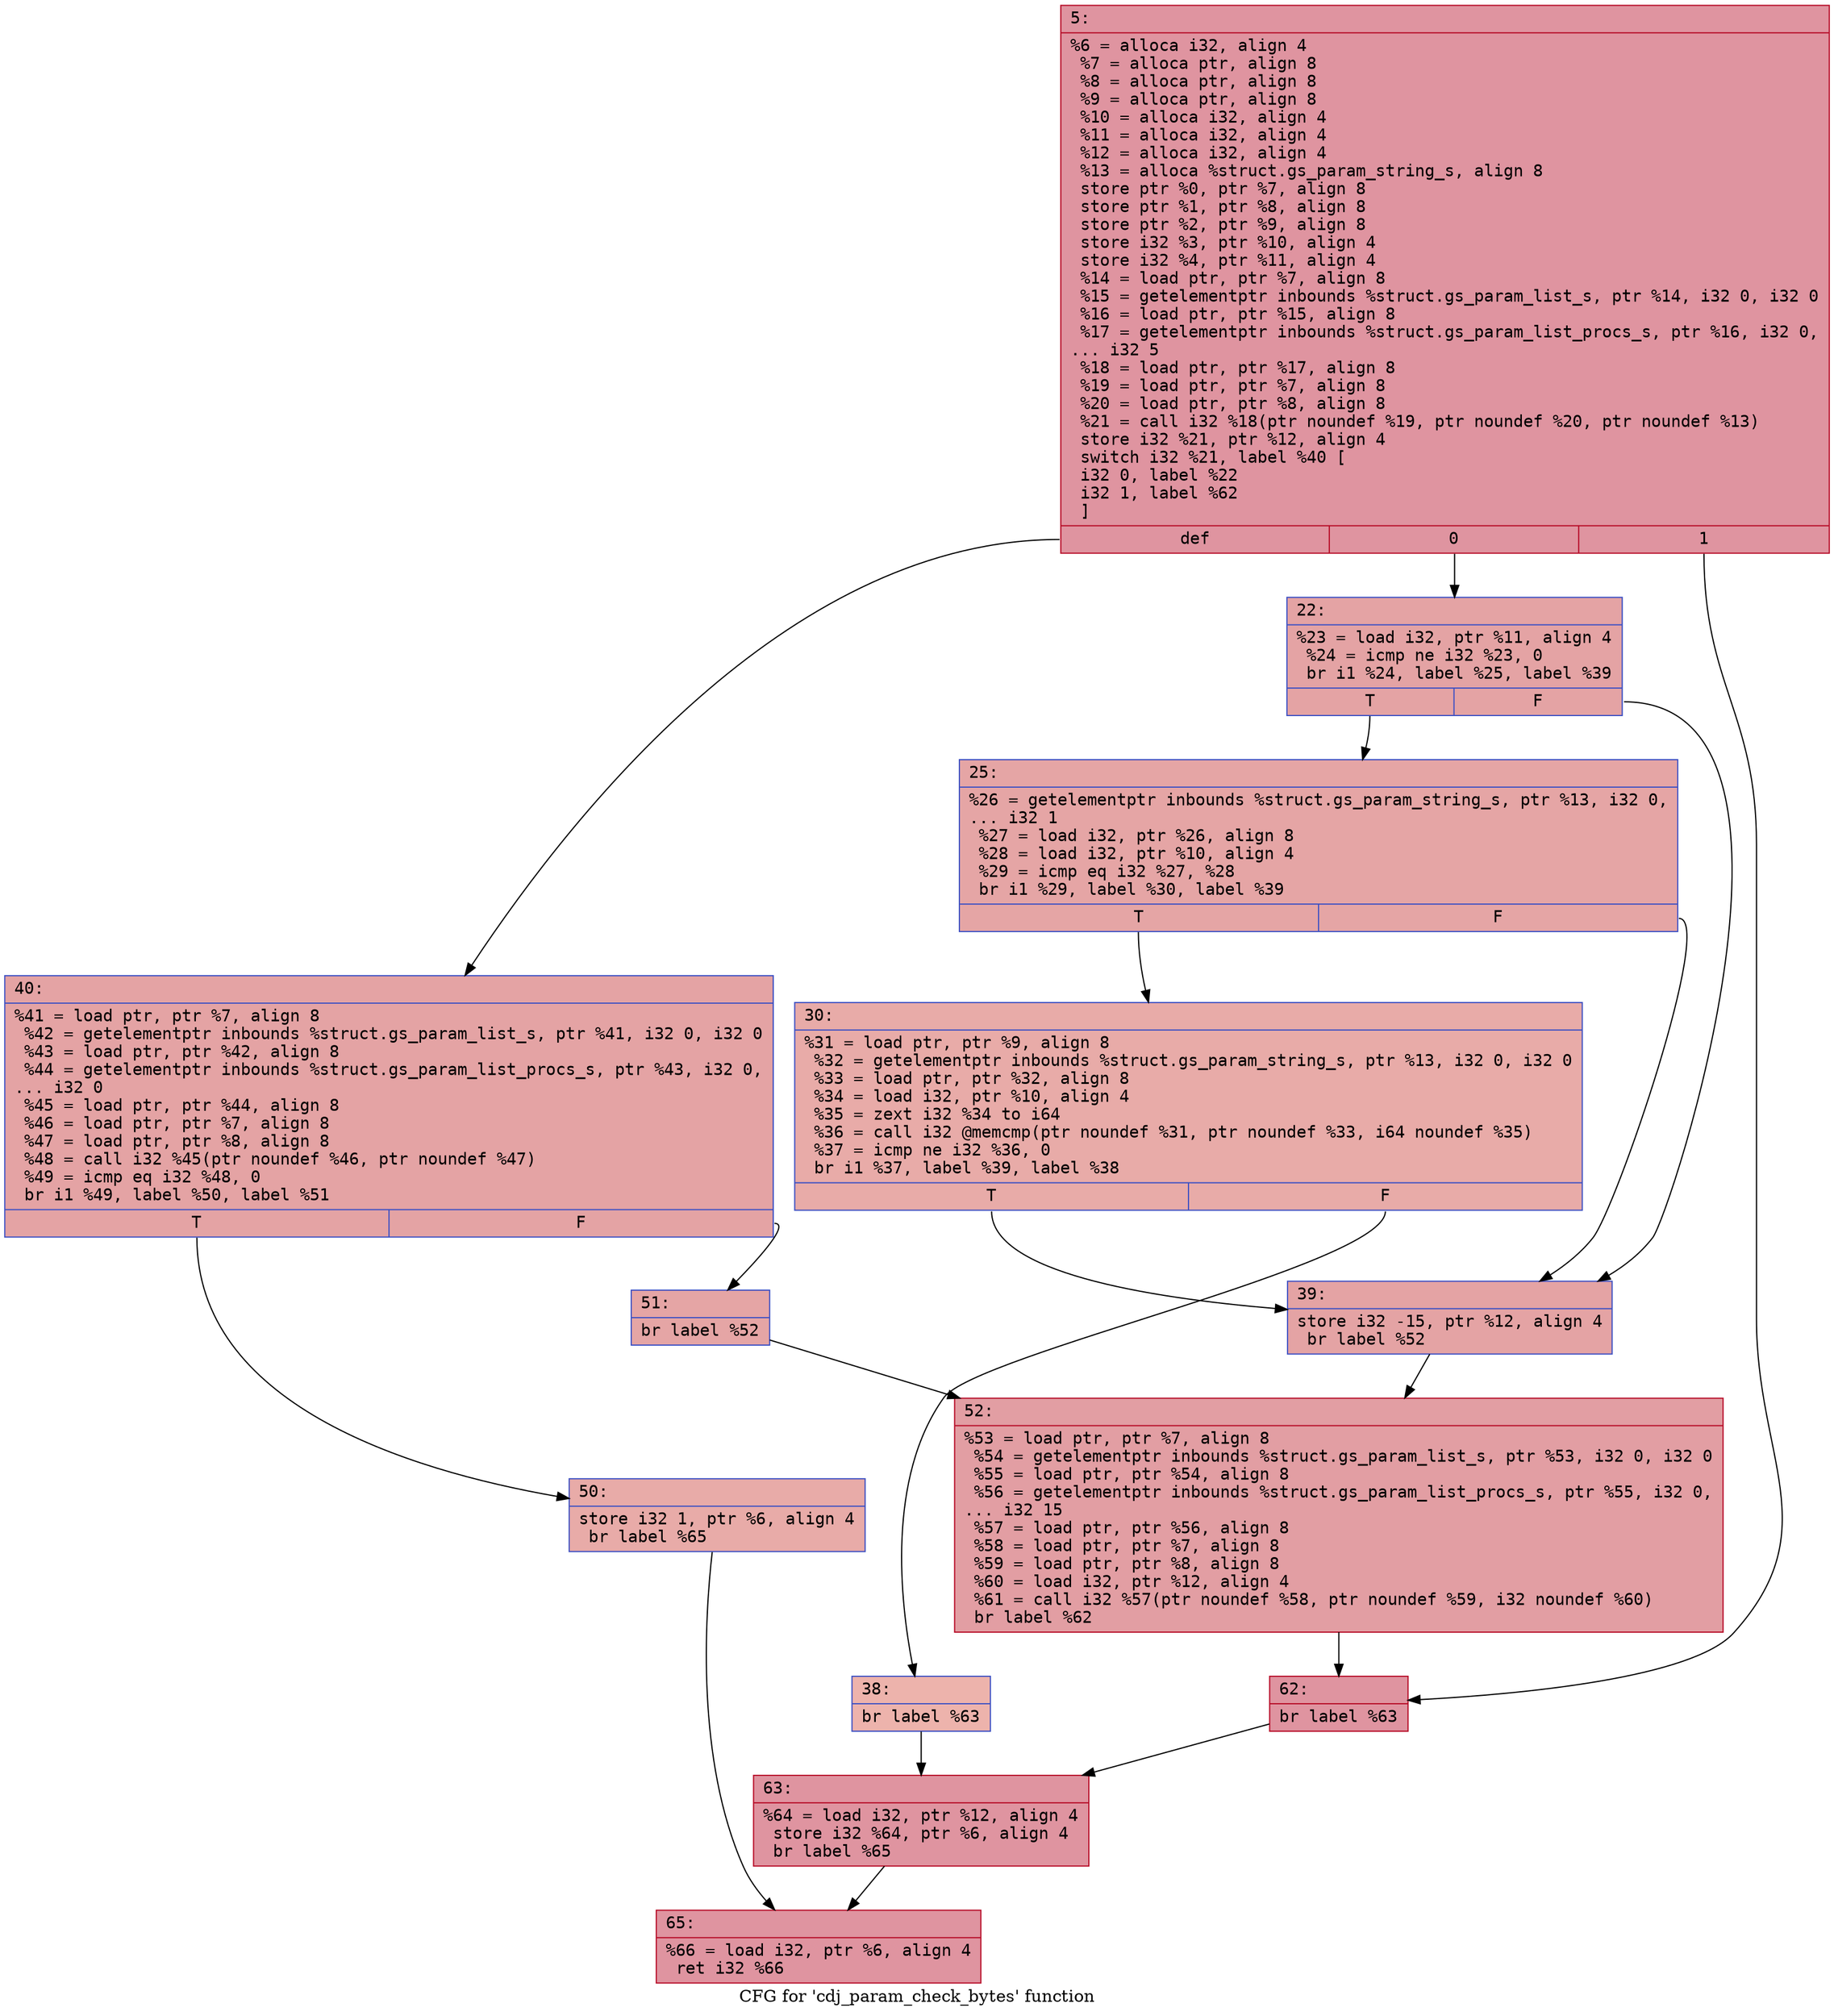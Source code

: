 digraph "CFG for 'cdj_param_check_bytes' function" {
	label="CFG for 'cdj_param_check_bytes' function";

	Node0x60000151f660 [shape=record,color="#b70d28ff", style=filled, fillcolor="#b70d2870" fontname="Courier",label="{5:\l|  %6 = alloca i32, align 4\l  %7 = alloca ptr, align 8\l  %8 = alloca ptr, align 8\l  %9 = alloca ptr, align 8\l  %10 = alloca i32, align 4\l  %11 = alloca i32, align 4\l  %12 = alloca i32, align 4\l  %13 = alloca %struct.gs_param_string_s, align 8\l  store ptr %0, ptr %7, align 8\l  store ptr %1, ptr %8, align 8\l  store ptr %2, ptr %9, align 8\l  store i32 %3, ptr %10, align 4\l  store i32 %4, ptr %11, align 4\l  %14 = load ptr, ptr %7, align 8\l  %15 = getelementptr inbounds %struct.gs_param_list_s, ptr %14, i32 0, i32 0\l  %16 = load ptr, ptr %15, align 8\l  %17 = getelementptr inbounds %struct.gs_param_list_procs_s, ptr %16, i32 0,\l... i32 5\l  %18 = load ptr, ptr %17, align 8\l  %19 = load ptr, ptr %7, align 8\l  %20 = load ptr, ptr %8, align 8\l  %21 = call i32 %18(ptr noundef %19, ptr noundef %20, ptr noundef %13)\l  store i32 %21, ptr %12, align 4\l  switch i32 %21, label %40 [\l    i32 0, label %22\l    i32 1, label %62\l  ]\l|{<s0>def|<s1>0|<s2>1}}"];
	Node0x60000151f660:s0 -> Node0x60000151f840[tooltip="5 -> 40\nProbability 33.33%" ];
	Node0x60000151f660:s1 -> Node0x60000151f6b0[tooltip="5 -> 22\nProbability 33.33%" ];
	Node0x60000151f660:s2 -> Node0x60000151f980[tooltip="5 -> 62\nProbability 33.33%" ];
	Node0x60000151f6b0 [shape=record,color="#3d50c3ff", style=filled, fillcolor="#c32e3170" fontname="Courier",label="{22:\l|  %23 = load i32, ptr %11, align 4\l  %24 = icmp ne i32 %23, 0\l  br i1 %24, label %25, label %39\l|{<s0>T|<s1>F}}"];
	Node0x60000151f6b0:s0 -> Node0x60000151f700[tooltip="22 -> 25\nProbability 62.50%" ];
	Node0x60000151f6b0:s1 -> Node0x60000151f7f0[tooltip="22 -> 39\nProbability 37.50%" ];
	Node0x60000151f700 [shape=record,color="#3d50c3ff", style=filled, fillcolor="#c5333470" fontname="Courier",label="{25:\l|  %26 = getelementptr inbounds %struct.gs_param_string_s, ptr %13, i32 0,\l... i32 1\l  %27 = load i32, ptr %26, align 8\l  %28 = load i32, ptr %10, align 4\l  %29 = icmp eq i32 %27, %28\l  br i1 %29, label %30, label %39\l|{<s0>T|<s1>F}}"];
	Node0x60000151f700:s0 -> Node0x60000151f750[tooltip="25 -> 30\nProbability 50.00%" ];
	Node0x60000151f700:s1 -> Node0x60000151f7f0[tooltip="25 -> 39\nProbability 50.00%" ];
	Node0x60000151f750 [shape=record,color="#3d50c3ff", style=filled, fillcolor="#cc403a70" fontname="Courier",label="{30:\l|  %31 = load ptr, ptr %9, align 8\l  %32 = getelementptr inbounds %struct.gs_param_string_s, ptr %13, i32 0, i32 0\l  %33 = load ptr, ptr %32, align 8\l  %34 = load i32, ptr %10, align 4\l  %35 = zext i32 %34 to i64\l  %36 = call i32 @memcmp(ptr noundef %31, ptr noundef %33, i64 noundef %35)\l  %37 = icmp ne i32 %36, 0\l  br i1 %37, label %39, label %38\l|{<s0>T|<s1>F}}"];
	Node0x60000151f750:s0 -> Node0x60000151f7f0[tooltip="30 -> 39\nProbability 62.50%" ];
	Node0x60000151f750:s1 -> Node0x60000151f7a0[tooltip="30 -> 38\nProbability 37.50%" ];
	Node0x60000151f7a0 [shape=record,color="#3d50c3ff", style=filled, fillcolor="#d6524470" fontname="Courier",label="{38:\l|  br label %63\l}"];
	Node0x60000151f7a0 -> Node0x60000151f9d0[tooltip="38 -> 63\nProbability 100.00%" ];
	Node0x60000151f7f0 [shape=record,color="#3d50c3ff", style=filled, fillcolor="#c32e3170" fontname="Courier",label="{39:\l|  store i32 -15, ptr %12, align 4\l  br label %52\l}"];
	Node0x60000151f7f0 -> Node0x60000151f930[tooltip="39 -> 52\nProbability 100.00%" ];
	Node0x60000151f840 [shape=record,color="#3d50c3ff", style=filled, fillcolor="#c32e3170" fontname="Courier",label="{40:\l|  %41 = load ptr, ptr %7, align 8\l  %42 = getelementptr inbounds %struct.gs_param_list_s, ptr %41, i32 0, i32 0\l  %43 = load ptr, ptr %42, align 8\l  %44 = getelementptr inbounds %struct.gs_param_list_procs_s, ptr %43, i32 0,\l... i32 0\l  %45 = load ptr, ptr %44, align 8\l  %46 = load ptr, ptr %7, align 8\l  %47 = load ptr, ptr %8, align 8\l  %48 = call i32 %45(ptr noundef %46, ptr noundef %47)\l  %49 = icmp eq i32 %48, 0\l  br i1 %49, label %50, label %51\l|{<s0>T|<s1>F}}"];
	Node0x60000151f840:s0 -> Node0x60000151f890[tooltip="40 -> 50\nProbability 37.50%" ];
	Node0x60000151f840:s1 -> Node0x60000151f8e0[tooltip="40 -> 51\nProbability 62.50%" ];
	Node0x60000151f890 [shape=record,color="#3d50c3ff", style=filled, fillcolor="#cc403a70" fontname="Courier",label="{50:\l|  store i32 1, ptr %6, align 4\l  br label %65\l}"];
	Node0x60000151f890 -> Node0x60000151fa20[tooltip="50 -> 65\nProbability 100.00%" ];
	Node0x60000151f8e0 [shape=record,color="#3d50c3ff", style=filled, fillcolor="#c5333470" fontname="Courier",label="{51:\l|  br label %52\l}"];
	Node0x60000151f8e0 -> Node0x60000151f930[tooltip="51 -> 52\nProbability 100.00%" ];
	Node0x60000151f930 [shape=record,color="#b70d28ff", style=filled, fillcolor="#be242e70" fontname="Courier",label="{52:\l|  %53 = load ptr, ptr %7, align 8\l  %54 = getelementptr inbounds %struct.gs_param_list_s, ptr %53, i32 0, i32 0\l  %55 = load ptr, ptr %54, align 8\l  %56 = getelementptr inbounds %struct.gs_param_list_procs_s, ptr %55, i32 0,\l... i32 15\l  %57 = load ptr, ptr %56, align 8\l  %58 = load ptr, ptr %7, align 8\l  %59 = load ptr, ptr %8, align 8\l  %60 = load i32, ptr %12, align 4\l  %61 = call i32 %57(ptr noundef %58, ptr noundef %59, i32 noundef %60)\l  br label %62\l}"];
	Node0x60000151f930 -> Node0x60000151f980[tooltip="52 -> 62\nProbability 100.00%" ];
	Node0x60000151f980 [shape=record,color="#b70d28ff", style=filled, fillcolor="#b70d2870" fontname="Courier",label="{62:\l|  br label %63\l}"];
	Node0x60000151f980 -> Node0x60000151f9d0[tooltip="62 -> 63\nProbability 100.00%" ];
	Node0x60000151f9d0 [shape=record,color="#b70d28ff", style=filled, fillcolor="#b70d2870" fontname="Courier",label="{63:\l|  %64 = load i32, ptr %12, align 4\l  store i32 %64, ptr %6, align 4\l  br label %65\l}"];
	Node0x60000151f9d0 -> Node0x60000151fa20[tooltip="63 -> 65\nProbability 100.00%" ];
	Node0x60000151fa20 [shape=record,color="#b70d28ff", style=filled, fillcolor="#b70d2870" fontname="Courier",label="{65:\l|  %66 = load i32, ptr %6, align 4\l  ret i32 %66\l}"];
}
